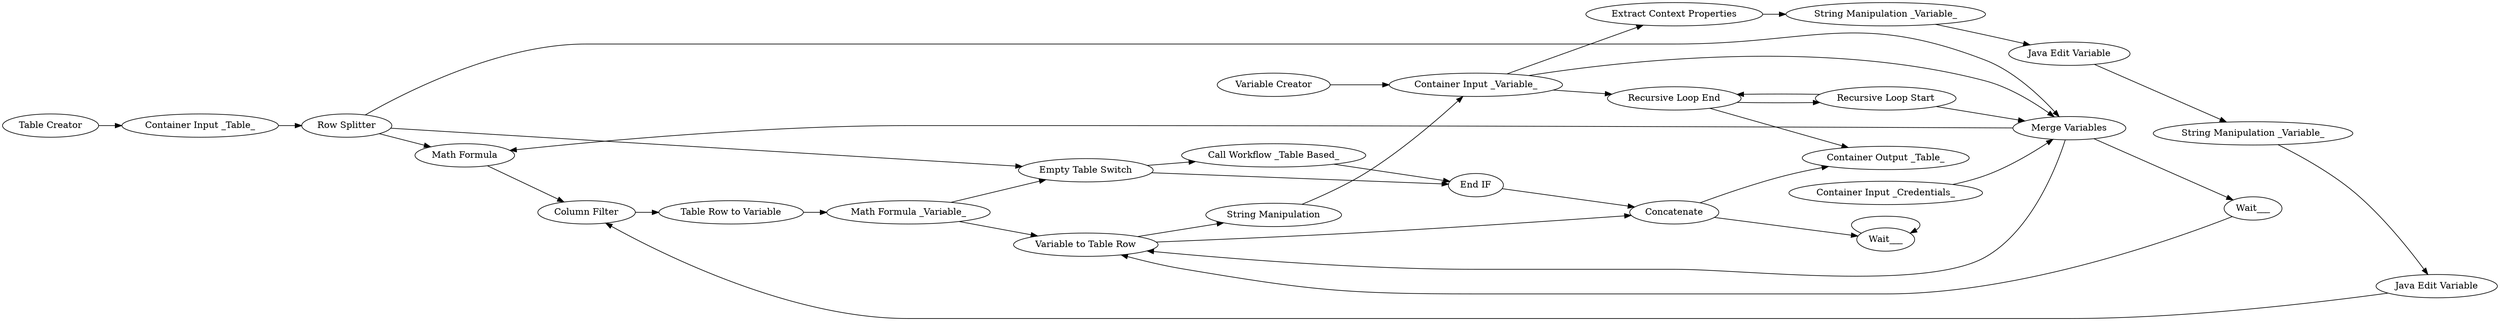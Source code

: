 digraph {
	5 -> 8
	77 -> 83
	87 -> 41
	8 -> 80
	43 -> 32
	73 -> 72
	6 -> 81
	40 -> 2
	33 -> 8
	82 -> 78
	83 -> 43
	6 -> 36
	73 -> 2
	36 -> 87
	84 -> 1
	32 -> 42
	81 -> 77
	86 -> 82
	1 -> 3
	83 -> 73
	3 -> 5
	81 -> 40
	36 -> 41
	72 -> 73
	68 -> 68
	85 -> 83
	78 -> 81
	41 -> 40
	82 -> 5
	37 -> 33
	3 -> 36
	83 -> 82
	82 -> 81
	42 -> 37
	72 -> 82
	80 -> 6
	40 -> 68
	3 -> 82
	8 [label="Column Filter"]
	3 [label="Row Splitter"]
	78 [label=Wait___]
	84 [label="Table Creator"]
	41 [label="End IF"]
	6 [label="Math Formula _Variable_"]
	85 [label="Variable Creator"]
	86 [label="Container Input _Credentials_"]
	1 [label="Container Input _Table_"]
	42 [label="Java Edit Variable"]
	68 [label=Wait___]
	87 [label="Call Workflow _Table Based_"]
	72 [label="Recursive Loop Start"]
	77 [label="String Manipulation"]
	83 [label="Container Input _Variable_"]
	73 [label="Recursive Loop End"]
	81 [label="Variable to Table Row"]
	5 [label="Math Formula"]
	43 [label="Extract Context Properties"]
	82 [label="Merge Variables"]
	36 [label="Empty Table Switch"]
	40 [label=Concatenate]
	80 [label="Table Row to Variable"]
	33 [label="Java Edit Variable"]
	32 [label="String Manipulation _Variable_"]
	2 [label="Container Output _Table_"]
	37 [label="String Manipulation _Variable_"]
	rankdir=LR
}
